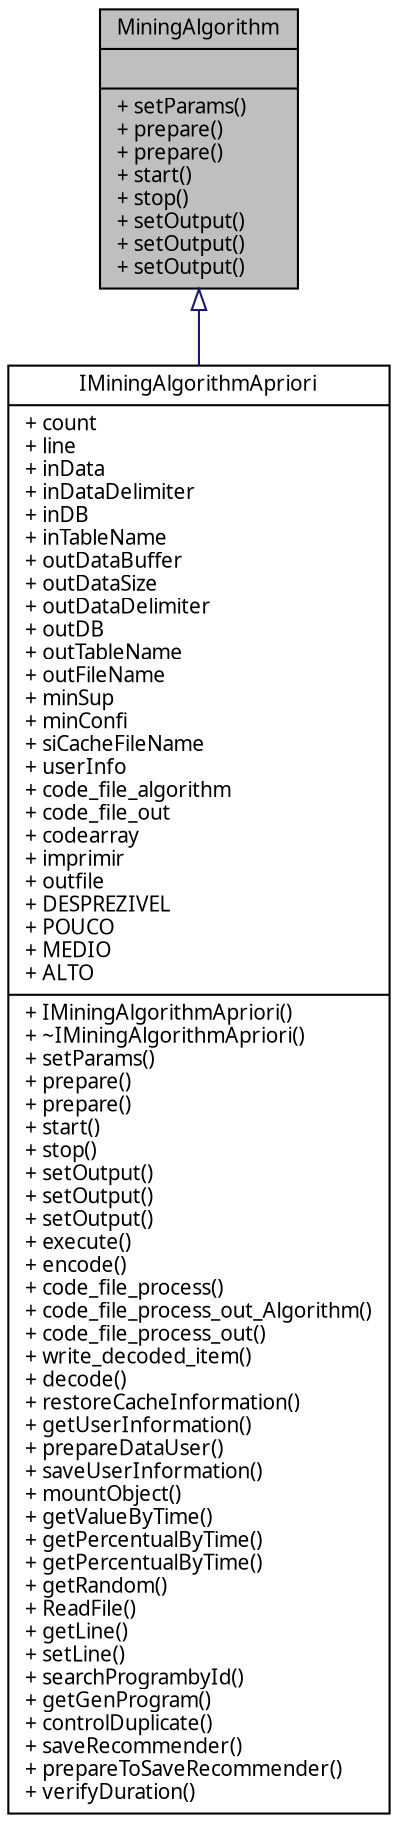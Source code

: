 digraph G
{
  edge [fontname="FreeSans.ttf",fontsize=10,labelfontname="FreeSans.ttf",labelfontsize=10];
  node [fontname="FreeSans.ttf",fontsize=10,shape=record];
  Node1 [label="{MiningAlgorithm\n||+ setParams()\l+ prepare()\l+ prepare()\l+ start()\l+ stop()\l+ setOutput()\l+ setOutput()\l+ setOutput()\l}",height=0.2,width=0.4,color="black", fillcolor="grey75", style="filled" fontcolor="black"];
  Node1 -> Node2 [dir=back,color="midnightblue",fontsize=10,style="solid",arrowtail="empty",fontname="FreeSans.ttf"];
  Node2 [label="{IMiningAlgorithmApriori\n|+ count\l+ line\l+ inData\l+ inDataDelimiter\l+ inDB\l+ inTableName\l+ outDataBuffer\l+ outDataSize\l+ outDataDelimiter\l+ outDB\l+ outTableName\l+ outFileName\l+ minSup\l+ minConfi\l+ siCacheFileName\l+ userInfo\l+ code_file_algorithm\l+ code_file_out\l+ codearray\l+ imprimir\l+ outfile\l+ DESPREZIVEL\l+ POUCO\l+ MEDIO\l+ ALTO\l|+ IMiningAlgorithmApriori()\l+ ~IMiningAlgorithmApriori()\l+ setParams()\l+ prepare()\l+ prepare()\l+ start()\l+ stop()\l+ setOutput()\l+ setOutput()\l+ setOutput()\l+ execute()\l+ encode()\l+ code_file_process()\l+ code_file_process_out_Algorithm()\l+ code_file_process_out()\l+ write_decoded_item()\l+ decode()\l+ restoreCacheInformation()\l+ getUserInformation()\l+ prepareDataUser()\l+ saveUserInformation()\l+ mountObject()\l+ getValueByTime()\l+ getPercentualByTime()\l+ getPercentualByTime()\l+ getRandom()\l+ ReadFile()\l+ getLine()\l+ setLine()\l+ searchProgrambyId()\l+ getGenProgram()\l+ controlDuplicate()\l+ saveRecommender()\l+ prepareToSaveRecommender()\l+ verifyDuration()\l}",height=0.2,width=0.4,color="black", fillcolor="white", style="filled",URL="$classbr_1_1ufscar_1_1lince_1_1ginga_1_1recommender_1_1IMiningAlgorithmApriori.html"];
}

